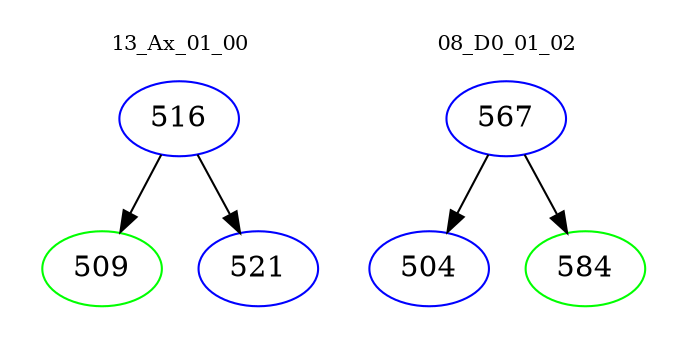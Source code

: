 digraph{
subgraph cluster_0 {
color = white
label = "13_Ax_01_00";
fontsize=10;
T0_516 [label="516", color="blue"]
T0_516 -> T0_509 [color="black"]
T0_509 [label="509", color="green"]
T0_516 -> T0_521 [color="black"]
T0_521 [label="521", color="blue"]
}
subgraph cluster_1 {
color = white
label = "08_D0_01_02";
fontsize=10;
T1_567 [label="567", color="blue"]
T1_567 -> T1_504 [color="black"]
T1_504 [label="504", color="blue"]
T1_567 -> T1_584 [color="black"]
T1_584 [label="584", color="green"]
}
}
